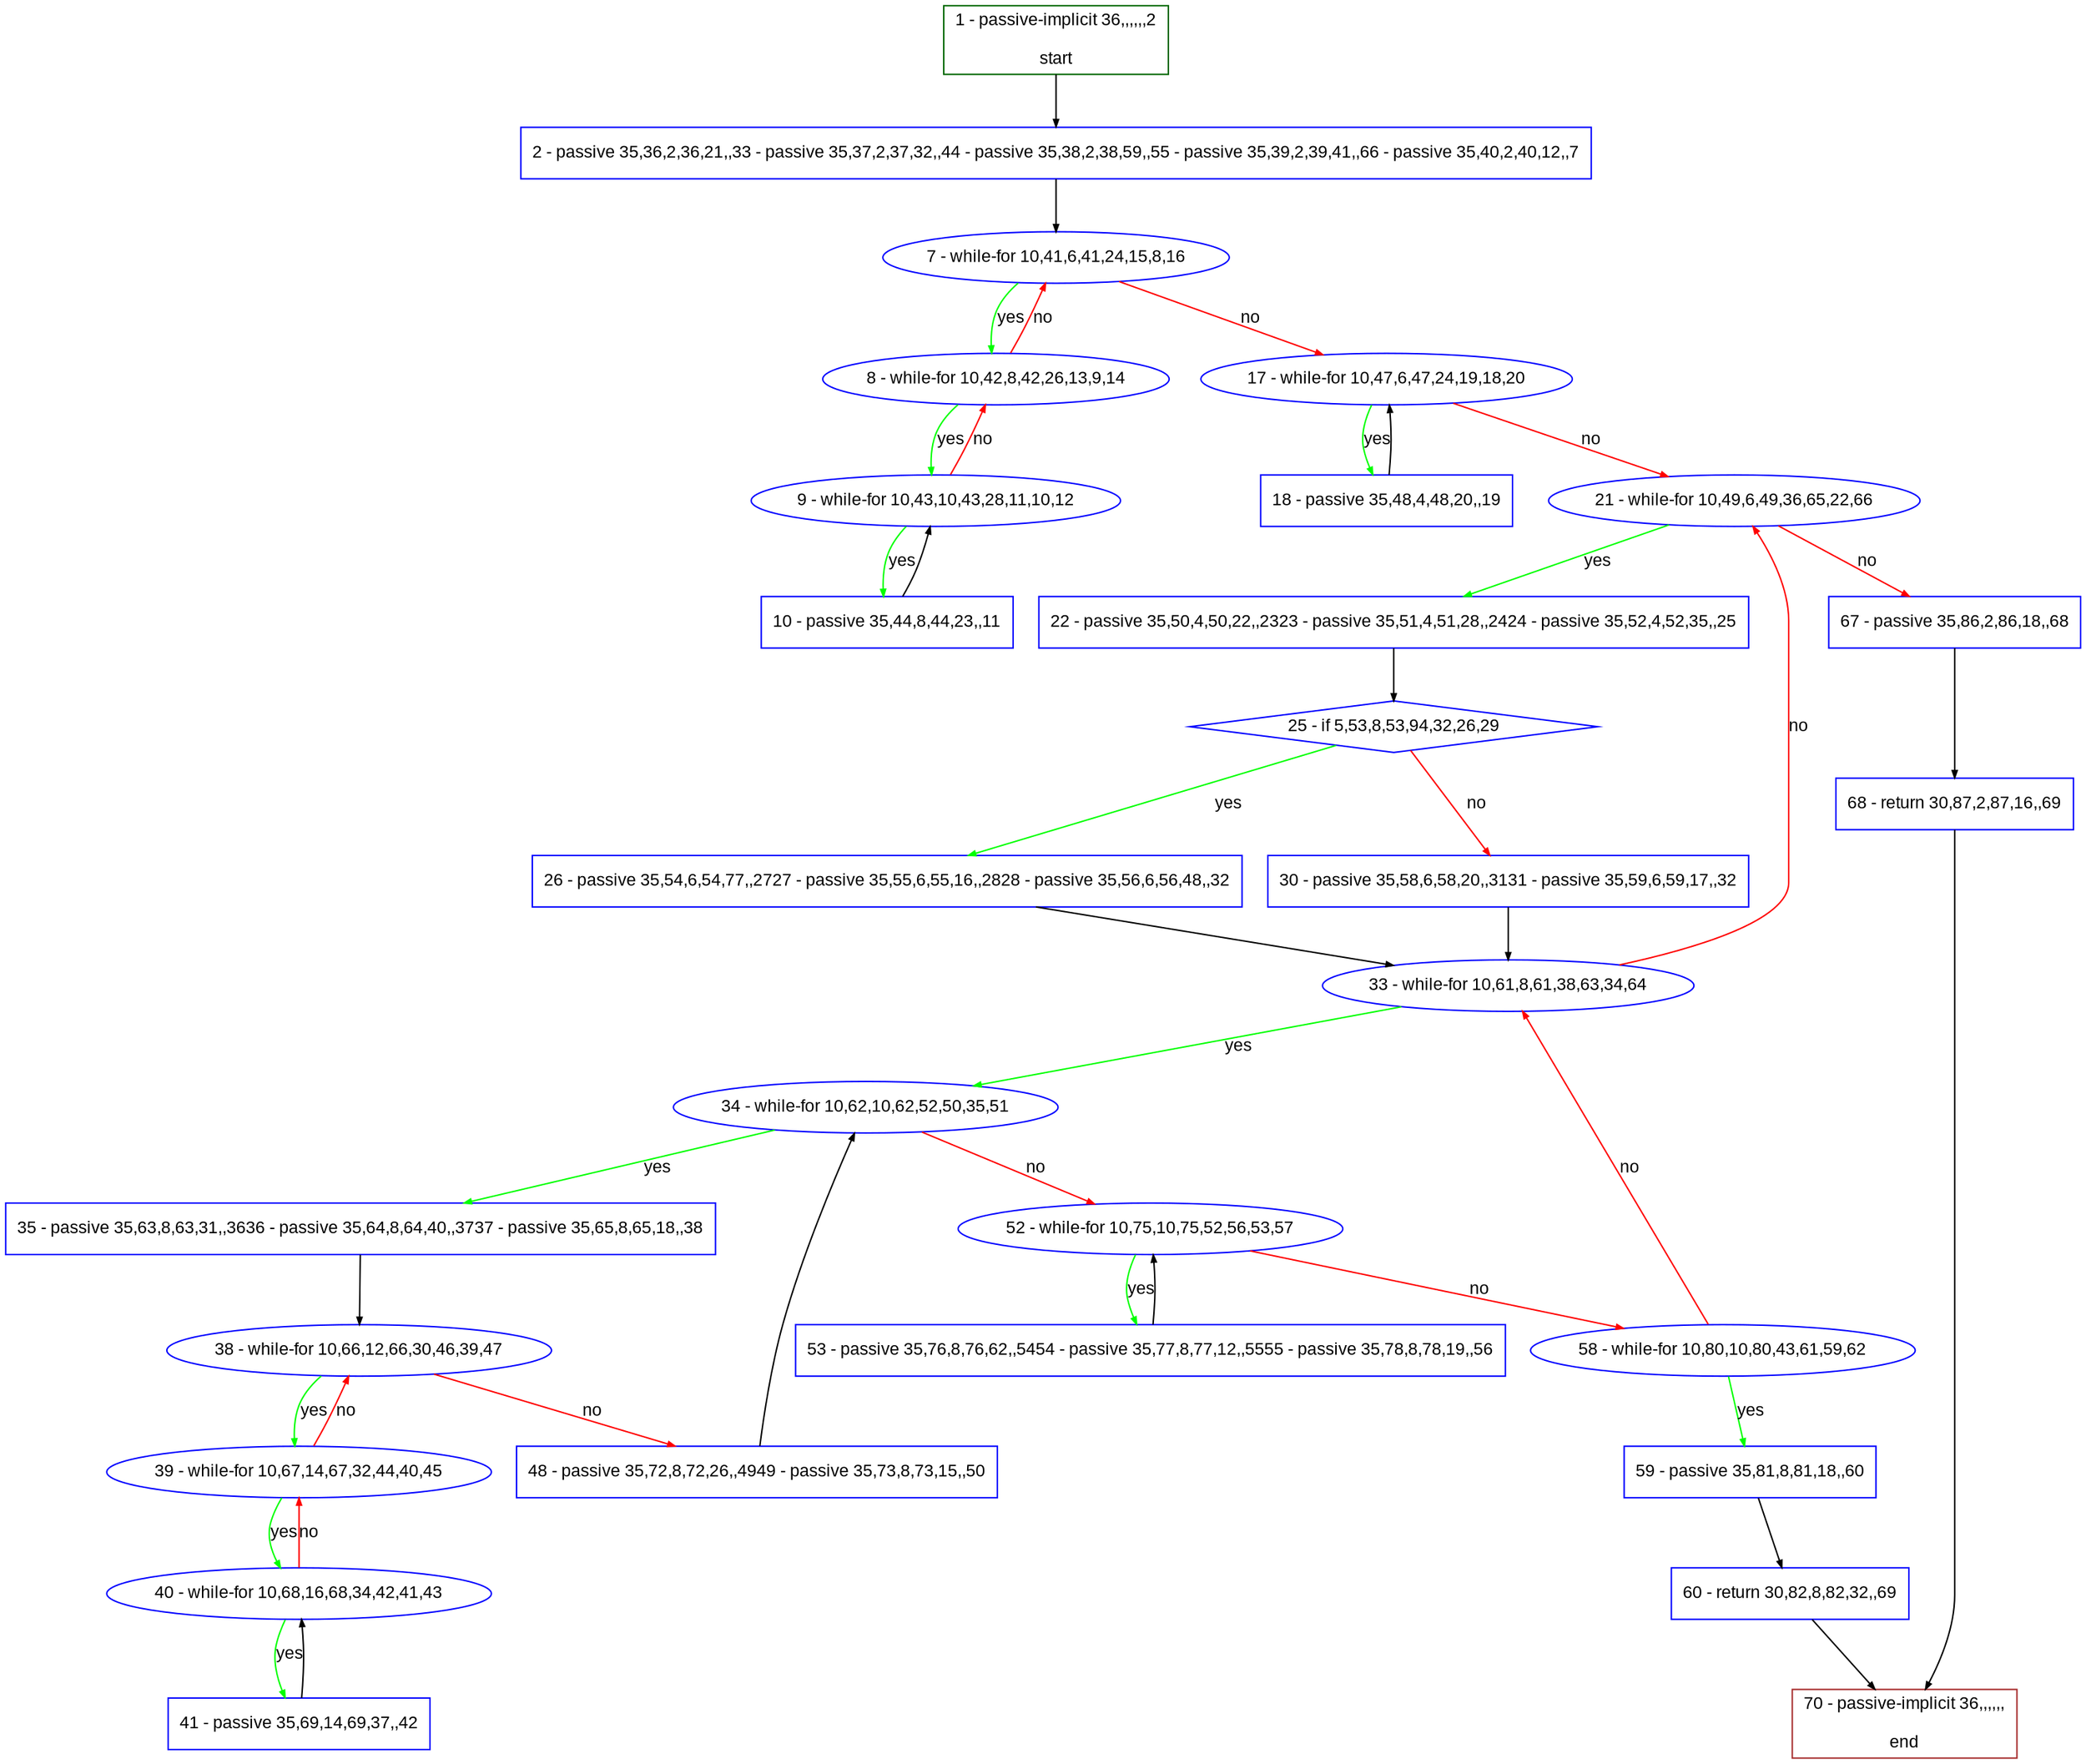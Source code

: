 digraph "" {
  graph [pack="true", label="", fontsize="12", packmode="clust", fontname="Arial", fillcolor="#FFFFCC", bgcolor="white", style="rounded,filled", compound="true"];
  node [node_initialized="no", label="", color="grey", fontsize="12", fillcolor="white", fontname="Arial", style="filled", shape="rectangle", compound="true", fixedsize="false"];
  edge [fontcolor="black", arrowhead="normal", arrowtail="none", arrowsize="0.5", ltail="", label="", color="black", fontsize="12", lhead="", fontname="Arial", dir="forward", compound="true"];
  __N1 [label="2 - passive 35,36,2,36,21,,33 - passive 35,37,2,37,32,,44 - passive 35,38,2,38,59,,55 - passive 35,39,2,39,41,,66 - passive 35,40,2,40,12,,7", color="#0000ff", fillcolor="#ffffff", style="filled", shape="box"];
  __N2 [label="1 - passive-implicit 36,,,,,,2\n\nstart", color="#006400", fillcolor="#ffffff", style="filled", shape="box"];
  __N3 [label="7 - while-for 10,41,6,41,24,15,8,16", color="#0000ff", fillcolor="#ffffff", style="filled", shape="oval"];
  __N4 [label="8 - while-for 10,42,8,42,26,13,9,14", color="#0000ff", fillcolor="#ffffff", style="filled", shape="oval"];
  __N5 [label="17 - while-for 10,47,6,47,24,19,18,20", color="#0000ff", fillcolor="#ffffff", style="filled", shape="oval"];
  __N6 [label="9 - while-for 10,43,10,43,28,11,10,12", color="#0000ff", fillcolor="#ffffff", style="filled", shape="oval"];
  __N7 [label="10 - passive 35,44,8,44,23,,11", color="#0000ff", fillcolor="#ffffff", style="filled", shape="box"];
  __N8 [label="18 - passive 35,48,4,48,20,,19", color="#0000ff", fillcolor="#ffffff", style="filled", shape="box"];
  __N9 [label="21 - while-for 10,49,6,49,36,65,22,66", color="#0000ff", fillcolor="#ffffff", style="filled", shape="oval"];
  __N10 [label="22 - passive 35,50,4,50,22,,2323 - passive 35,51,4,51,28,,2424 - passive 35,52,4,52,35,,25", color="#0000ff", fillcolor="#ffffff", style="filled", shape="box"];
  __N11 [label="67 - passive 35,86,2,86,18,,68", color="#0000ff", fillcolor="#ffffff", style="filled", shape="box"];
  __N12 [label="25 - if 5,53,8,53,94,32,26,29", color="#0000ff", fillcolor="#ffffff", style="filled", shape="diamond"];
  __N13 [label="26 - passive 35,54,6,54,77,,2727 - passive 35,55,6,55,16,,2828 - passive 35,56,6,56,48,,32", color="#0000ff", fillcolor="#ffffff", style="filled", shape="box"];
  __N14 [label="30 - passive 35,58,6,58,20,,3131 - passive 35,59,6,59,17,,32", color="#0000ff", fillcolor="#ffffff", style="filled", shape="box"];
  __N15 [label="33 - while-for 10,61,8,61,38,63,34,64", color="#0000ff", fillcolor="#ffffff", style="filled", shape="oval"];
  __N16 [label="34 - while-for 10,62,10,62,52,50,35,51", color="#0000ff", fillcolor="#ffffff", style="filled", shape="oval"];
  __N17 [label="35 - passive 35,63,8,63,31,,3636 - passive 35,64,8,64,40,,3737 - passive 35,65,8,65,18,,38", color="#0000ff", fillcolor="#ffffff", style="filled", shape="box"];
  __N18 [label="52 - while-for 10,75,10,75,52,56,53,57", color="#0000ff", fillcolor="#ffffff", style="filled", shape="oval"];
  __N19 [label="38 - while-for 10,66,12,66,30,46,39,47", color="#0000ff", fillcolor="#ffffff", style="filled", shape="oval"];
  __N20 [label="39 - while-for 10,67,14,67,32,44,40,45", color="#0000ff", fillcolor="#ffffff", style="filled", shape="oval"];
  __N21 [label="48 - passive 35,72,8,72,26,,4949 - passive 35,73,8,73,15,,50", color="#0000ff", fillcolor="#ffffff", style="filled", shape="box"];
  __N22 [label="40 - while-for 10,68,16,68,34,42,41,43", color="#0000ff", fillcolor="#ffffff", style="filled", shape="oval"];
  __N23 [label="41 - passive 35,69,14,69,37,,42", color="#0000ff", fillcolor="#ffffff", style="filled", shape="box"];
  __N24 [label="53 - passive 35,76,8,76,62,,5454 - passive 35,77,8,77,12,,5555 - passive 35,78,8,78,19,,56", color="#0000ff", fillcolor="#ffffff", style="filled", shape="box"];
  __N25 [label="58 - while-for 10,80,10,80,43,61,59,62", color="#0000ff", fillcolor="#ffffff", style="filled", shape="oval"];
  __N26 [label="59 - passive 35,81,8,81,18,,60", color="#0000ff", fillcolor="#ffffff", style="filled", shape="box"];
  __N27 [label="60 - return 30,82,8,82,32,,69", color="#0000ff", fillcolor="#ffffff", style="filled", shape="box"];
  __N28 [label="70 - passive-implicit 36,,,,,,\n\nend", color="#a52a2a", fillcolor="#ffffff", style="filled", shape="box"];
  __N29 [label="68 - return 30,87,2,87,16,,69", color="#0000ff", fillcolor="#ffffff", style="filled", shape="box"];
  __N2 -> __N1 [arrowhead="normal", arrowtail="none", color="#000000", label="", dir="forward"];
  __N1 -> __N3 [arrowhead="normal", arrowtail="none", color="#000000", label="", dir="forward"];
  __N3 -> __N4 [arrowhead="normal", arrowtail="none", color="#00ff00", label="yes", dir="forward"];
  __N4 -> __N3 [arrowhead="normal", arrowtail="none", color="#ff0000", label="no", dir="forward"];
  __N3 -> __N5 [arrowhead="normal", arrowtail="none", color="#ff0000", label="no", dir="forward"];
  __N4 -> __N6 [arrowhead="normal", arrowtail="none", color="#00ff00", label="yes", dir="forward"];
  __N6 -> __N4 [arrowhead="normal", arrowtail="none", color="#ff0000", label="no", dir="forward"];
  __N6 -> __N7 [arrowhead="normal", arrowtail="none", color="#00ff00", label="yes", dir="forward"];
  __N7 -> __N6 [arrowhead="normal", arrowtail="none", color="#000000", label="", dir="forward"];
  __N5 -> __N8 [arrowhead="normal", arrowtail="none", color="#00ff00", label="yes", dir="forward"];
  __N8 -> __N5 [arrowhead="normal", arrowtail="none", color="#000000", label="", dir="forward"];
  __N5 -> __N9 [arrowhead="normal", arrowtail="none", color="#ff0000", label="no", dir="forward"];
  __N9 -> __N10 [arrowhead="normal", arrowtail="none", color="#00ff00", label="yes", dir="forward"];
  __N9 -> __N11 [arrowhead="normal", arrowtail="none", color="#ff0000", label="no", dir="forward"];
  __N10 -> __N12 [arrowhead="normal", arrowtail="none", color="#000000", label="", dir="forward"];
  __N12 -> __N13 [arrowhead="normal", arrowtail="none", color="#00ff00", label="yes", dir="forward"];
  __N12 -> __N14 [arrowhead="normal", arrowtail="none", color="#ff0000", label="no", dir="forward"];
  __N13 -> __N15 [arrowhead="normal", arrowtail="none", color="#000000", label="", dir="forward"];
  __N14 -> __N15 [arrowhead="normal", arrowtail="none", color="#000000", label="", dir="forward"];
  __N15 -> __N9 [arrowhead="normal", arrowtail="none", color="#ff0000", label="no", dir="forward"];
  __N15 -> __N16 [arrowhead="normal", arrowtail="none", color="#00ff00", label="yes", dir="forward"];
  __N16 -> __N17 [arrowhead="normal", arrowtail="none", color="#00ff00", label="yes", dir="forward"];
  __N16 -> __N18 [arrowhead="normal", arrowtail="none", color="#ff0000", label="no", dir="forward"];
  __N17 -> __N19 [arrowhead="normal", arrowtail="none", color="#000000", label="", dir="forward"];
  __N19 -> __N20 [arrowhead="normal", arrowtail="none", color="#00ff00", label="yes", dir="forward"];
  __N20 -> __N19 [arrowhead="normal", arrowtail="none", color="#ff0000", label="no", dir="forward"];
  __N19 -> __N21 [arrowhead="normal", arrowtail="none", color="#ff0000", label="no", dir="forward"];
  __N20 -> __N22 [arrowhead="normal", arrowtail="none", color="#00ff00", label="yes", dir="forward"];
  __N22 -> __N20 [arrowhead="normal", arrowtail="none", color="#ff0000", label="no", dir="forward"];
  __N22 -> __N23 [arrowhead="normal", arrowtail="none", color="#00ff00", label="yes", dir="forward"];
  __N23 -> __N22 [arrowhead="normal", arrowtail="none", color="#000000", label="", dir="forward"];
  __N21 -> __N16 [arrowhead="normal", arrowtail="none", color="#000000", label="", dir="forward"];
  __N18 -> __N24 [arrowhead="normal", arrowtail="none", color="#00ff00", label="yes", dir="forward"];
  __N24 -> __N18 [arrowhead="normal", arrowtail="none", color="#000000", label="", dir="forward"];
  __N18 -> __N25 [arrowhead="normal", arrowtail="none", color="#ff0000", label="no", dir="forward"];
  __N25 -> __N15 [arrowhead="normal", arrowtail="none", color="#ff0000", label="no", dir="forward"];
  __N25 -> __N26 [arrowhead="normal", arrowtail="none", color="#00ff00", label="yes", dir="forward"];
  __N26 -> __N27 [arrowhead="normal", arrowtail="none", color="#000000", label="", dir="forward"];
  __N27 -> __N28 [arrowhead="normal", arrowtail="none", color="#000000", label="", dir="forward"];
  __N11 -> __N29 [arrowhead="normal", arrowtail="none", color="#000000", label="", dir="forward"];
  __N29 -> __N28 [arrowhead="normal", arrowtail="none", color="#000000", label="", dir="forward"];
}
